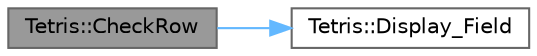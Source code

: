 digraph "Tetris::CheckRow"
{
 // LATEX_PDF_SIZE
  bgcolor="transparent";
  edge [fontname=Helvetica,fontsize=10,labelfontname=Helvetica,labelfontsize=10];
  node [fontname=Helvetica,fontsize=10,shape=box,height=0.2,width=0.4];
  rankdir="LR";
  Node1 [id="Node000001",label="Tetris::CheckRow",height=0.2,width=0.4,color="gray40", fillcolor="grey60", style="filled", fontcolor="black",tooltip="Check if a row is compelete and gives points and move all other rows down after erasing it."];
  Node1 -> Node2 [id="edge1_Node000001_Node000002",color="steelblue1",style="solid",tooltip=" "];
  Node2 [id="Node000002",label="Tetris::Display_Field",height=0.2,width=0.4,color="grey40", fillcolor="white", style="filled",URL="$class_tetris.html#a450fddc9532057c2e5686fbc7ab509b9",tooltip="Displays the playing field and next Tetramino."];
}
